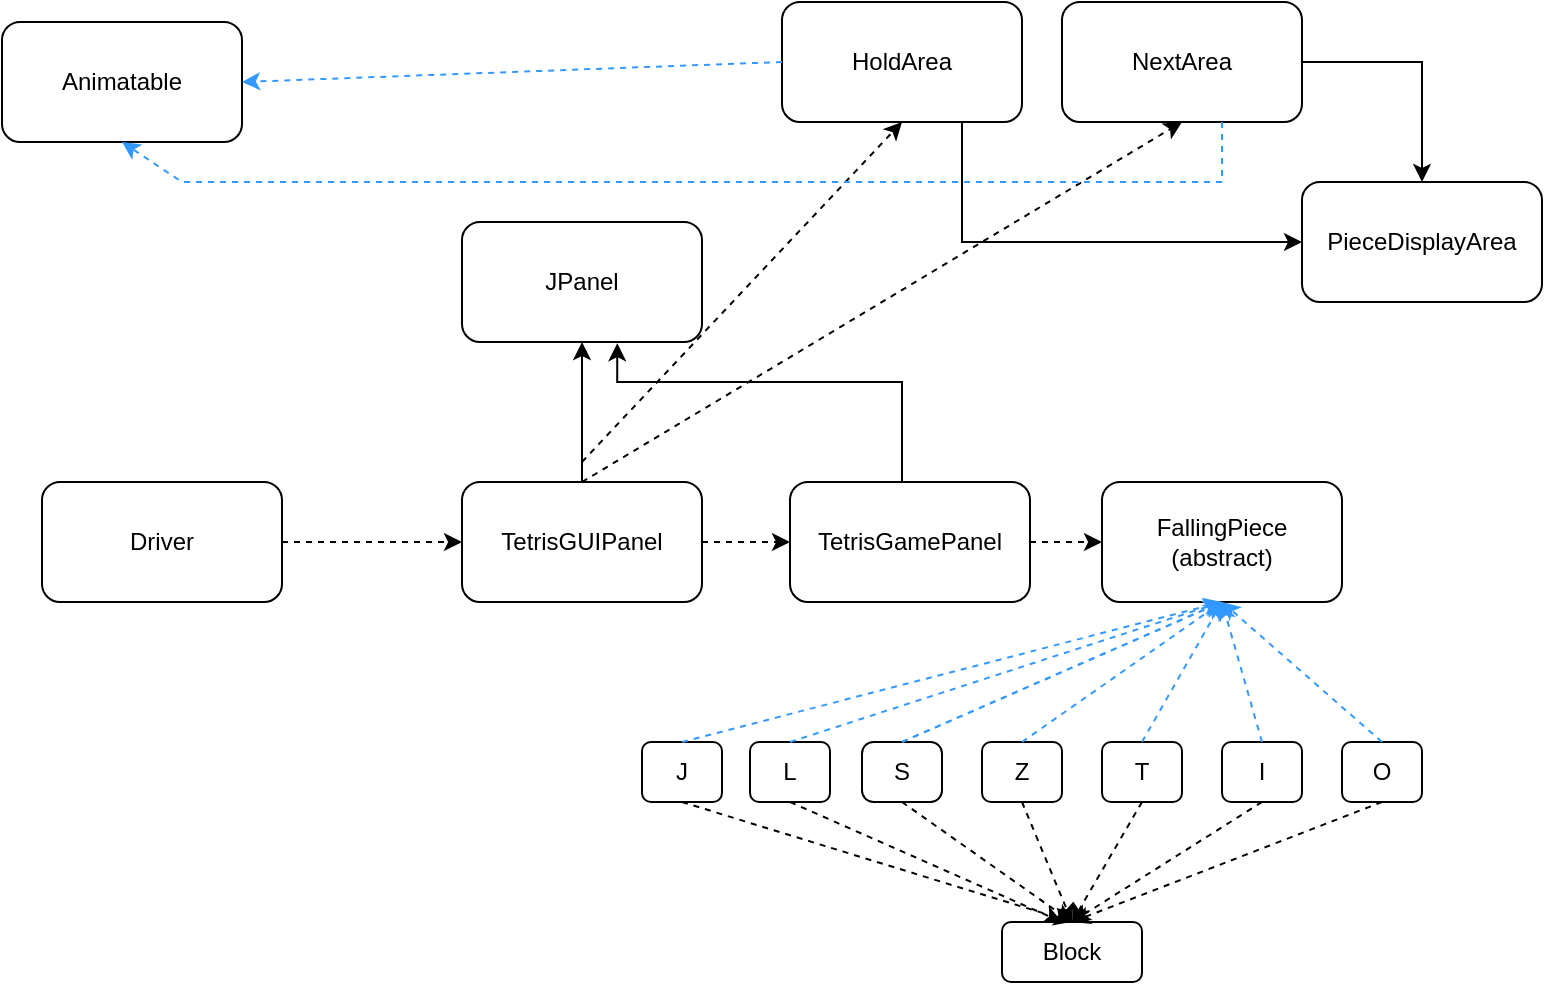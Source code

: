 <mxfile version="24.3.1" type="google">
  <diagram name="Page-1" id="_T3SID-s4rWh3jMMUVS9">
    <mxGraphModel grid="1" page="1" gridSize="10" guides="1" tooltips="1" connect="1" arrows="1" fold="1" pageScale="1" pageWidth="827" pageHeight="1169" math="0" shadow="0">
      <root>
        <mxCell id="0" />
        <mxCell id="1" parent="0" />
        <mxCell id="8SwFYal9LpjMr-spIonT-2" value="Driver" style="rounded=1;whiteSpace=wrap;html=1;" vertex="1" parent="1">
          <mxGeometry x="40" y="250" width="120" height="60" as="geometry" />
        </mxCell>
        <mxCell id="8SwFYal9LpjMr-spIonT-11" style="edgeStyle=orthogonalEdgeStyle;rounded=0;orthogonalLoop=1;jettySize=auto;html=1;exitX=0.5;exitY=0;exitDx=0;exitDy=0;entryX=0.5;entryY=1;entryDx=0;entryDy=0;" edge="1" parent="1" source="8SwFYal9LpjMr-spIonT-3" target="8SwFYal9LpjMr-spIonT-6">
          <mxGeometry relative="1" as="geometry" />
        </mxCell>
        <mxCell id="8SwFYal9LpjMr-spIonT-3" value="TetrisGUIPanel" style="rounded=1;whiteSpace=wrap;html=1;" vertex="1" parent="1">
          <mxGeometry x="250" y="250" width="120" height="60" as="geometry" />
        </mxCell>
        <mxCell id="8SwFYal9LpjMr-spIonT-13" style="edgeStyle=orthogonalEdgeStyle;rounded=0;orthogonalLoop=1;jettySize=auto;html=1;entryX=0.647;entryY=1.01;entryDx=0;entryDy=0;entryPerimeter=0;" edge="1" parent="1" source="8SwFYal9LpjMr-spIonT-5" target="8SwFYal9LpjMr-spIonT-6">
          <mxGeometry relative="1" as="geometry">
            <mxPoint x="474" y="190" as="targetPoint" />
            <Array as="points">
              <mxPoint x="470" y="200" />
              <mxPoint x="328" y="200" />
            </Array>
          </mxGeometry>
        </mxCell>
        <mxCell id="8SwFYal9LpjMr-spIonT-5" value="TetrisGamePanel" style="rounded=1;whiteSpace=wrap;html=1;" vertex="1" parent="1">
          <mxGeometry x="414" y="250" width="120" height="60" as="geometry" />
        </mxCell>
        <mxCell id="8SwFYal9LpjMr-spIonT-6" value="JPanel" style="rounded=1;whiteSpace=wrap;html=1;" vertex="1" parent="1">
          <mxGeometry x="250" y="120" width="120" height="60" as="geometry" />
        </mxCell>
        <mxCell id="8SwFYal9LpjMr-spIonT-14" value="" style="html=1;labelBackgroundColor=#ffffff;startArrow=none;startFill=0;startSize=6;endArrow=classic;endFill=1;endSize=6;jettySize=auto;orthogonalLoop=1;strokeWidth=1;dashed=1;fontSize=14;rounded=0;entryX=0;entryY=0.5;entryDx=0;entryDy=0;exitX=1;exitY=0.5;exitDx=0;exitDy=0;" edge="1" parent="1" source="8SwFYal9LpjMr-spIonT-2" target="8SwFYal9LpjMr-spIonT-3">
          <mxGeometry width="60" height="60" relative="1" as="geometry">
            <mxPoint x="150" y="400" as="sourcePoint" />
            <mxPoint x="210" y="340" as="targetPoint" />
          </mxGeometry>
        </mxCell>
        <mxCell id="8SwFYal9LpjMr-spIonT-15" value="" style="html=1;labelBackgroundColor=#ffffff;startArrow=none;startFill=0;startSize=6;endArrow=classic;endFill=1;endSize=6;jettySize=auto;orthogonalLoop=1;strokeWidth=1;dashed=1;fontSize=14;rounded=0;entryX=0;entryY=0.5;entryDx=0;entryDy=0;exitX=1;exitY=0.5;exitDx=0;exitDy=0;" edge="1" parent="1" source="8SwFYal9LpjMr-spIonT-3" target="8SwFYal9LpjMr-spIonT-5">
          <mxGeometry width="60" height="60" relative="1" as="geometry">
            <mxPoint x="170" y="290" as="sourcePoint" />
            <mxPoint x="260" y="290" as="targetPoint" />
          </mxGeometry>
        </mxCell>
        <mxCell id="8SwFYal9LpjMr-spIonT-46" style="edgeStyle=orthogonalEdgeStyle;rounded=0;orthogonalLoop=1;jettySize=auto;html=1;exitX=0.75;exitY=1;exitDx=0;exitDy=0;entryX=0;entryY=0.5;entryDx=0;entryDy=0;" edge="1" parent="1" source="8SwFYal9LpjMr-spIonT-16" target="8SwFYal9LpjMr-spIonT-41">
          <mxGeometry relative="1" as="geometry">
            <mxPoint x="500" y="160" as="targetPoint" />
            <Array as="points">
              <mxPoint x="500" y="130" />
            </Array>
          </mxGeometry>
        </mxCell>
        <mxCell id="8SwFYal9LpjMr-spIonT-16" value="HoldArea" style="rounded=1;whiteSpace=wrap;html=1;" vertex="1" parent="1">
          <mxGeometry x="410" y="10" width="120" height="60" as="geometry" />
        </mxCell>
        <mxCell id="8SwFYal9LpjMr-spIonT-44" style="edgeStyle=orthogonalEdgeStyle;rounded=0;orthogonalLoop=1;jettySize=auto;html=1;exitX=1;exitY=0.5;exitDx=0;exitDy=0;entryX=0.5;entryY=0;entryDx=0;entryDy=0;" edge="1" parent="1" source="8SwFYal9LpjMr-spIonT-17" target="8SwFYal9LpjMr-spIonT-41">
          <mxGeometry relative="1" as="geometry" />
        </mxCell>
        <mxCell id="8SwFYal9LpjMr-spIonT-17" value="NextArea" style="rounded=1;whiteSpace=wrap;html=1;" vertex="1" parent="1">
          <mxGeometry x="550" y="10" width="120" height="60" as="geometry" />
        </mxCell>
        <mxCell id="8SwFYal9LpjMr-spIonT-18" value="" style="html=1;labelBackgroundColor=#ffffff;startArrow=none;startFill=0;startSize=6;endArrow=classic;endFill=1;endSize=6;jettySize=auto;orthogonalLoop=1;strokeWidth=1;dashed=1;fontSize=14;rounded=0;entryX=0.5;entryY=1;entryDx=0;entryDy=0;" edge="1" parent="1" target="8SwFYal9LpjMr-spIonT-16">
          <mxGeometry width="60" height="60" relative="1" as="geometry">
            <mxPoint x="310" y="240" as="sourcePoint" />
            <mxPoint x="440" y="180" as="targetPoint" />
          </mxGeometry>
        </mxCell>
        <mxCell id="8SwFYal9LpjMr-spIonT-19" value="" style="html=1;labelBackgroundColor=#ffffff;startArrow=none;startFill=0;startSize=6;endArrow=classic;endFill=1;endSize=6;jettySize=auto;orthogonalLoop=1;strokeWidth=1;dashed=1;fontSize=14;rounded=0;exitX=0.5;exitY=0;exitDx=0;exitDy=0;entryX=0.5;entryY=1;entryDx=0;entryDy=0;" edge="1" parent="1" source="8SwFYal9LpjMr-spIonT-3" target="8SwFYal9LpjMr-spIonT-17">
          <mxGeometry width="60" height="60" relative="1" as="geometry">
            <mxPoint x="380" y="240" as="sourcePoint" />
            <mxPoint x="440" y="180" as="targetPoint" />
          </mxGeometry>
        </mxCell>
        <mxCell id="8SwFYal9LpjMr-spIonT-20" value="Animatable" style="rounded=1;whiteSpace=wrap;html=1;" vertex="1" parent="1">
          <mxGeometry x="20" y="20" width="120" height="60" as="geometry" />
        </mxCell>
        <mxCell id="8SwFYal9LpjMr-spIonT-21" value="" style="html=1;labelBackgroundColor=#ffffff;startArrow=none;startFill=0;startSize=6;endArrow=classic;endFill=1;endSize=6;jettySize=auto;orthogonalLoop=1;strokeWidth=1;dashed=1;fontSize=14;rounded=0;entryX=1;entryY=0.5;entryDx=0;entryDy=0;exitX=0;exitY=0.5;exitDx=0;exitDy=0;strokeColor=#3399FF;" edge="1" parent="1" source="8SwFYal9LpjMr-spIonT-16" target="8SwFYal9LpjMr-spIonT-20">
          <mxGeometry width="60" height="60" relative="1" as="geometry">
            <mxPoint x="150" y="140" as="sourcePoint" />
            <mxPoint x="210" y="80" as="targetPoint" />
          </mxGeometry>
        </mxCell>
        <mxCell id="8SwFYal9LpjMr-spIonT-22" value="" style="html=1;labelBackgroundColor=#ffffff;startArrow=none;startFill=0;startSize=6;endArrow=classic;endFill=1;endSize=6;jettySize=auto;orthogonalLoop=1;strokeWidth=1;dashed=1;fontSize=14;rounded=0;exitX=0.75;exitY=1;exitDx=0;exitDy=0;entryX=0.5;entryY=1;entryDx=0;entryDy=0;fillColor=#66B2FF;strokeColor=#3399FF;" edge="1" parent="1" target="8SwFYal9LpjMr-spIonT-20">
          <mxGeometry width="60" height="60" relative="1" as="geometry">
            <mxPoint x="630" y="70" as="sourcePoint" />
            <mxPoint x="80" y="100" as="targetPoint" />
            <Array as="points">
              <mxPoint x="630" y="100" />
              <mxPoint x="110" y="100" />
            </Array>
          </mxGeometry>
        </mxCell>
        <mxCell id="8SwFYal9LpjMr-spIonT-24" value="FallingPiece&lt;div&gt;(abstract)&lt;/div&gt;" style="rounded=1;whiteSpace=wrap;html=1;" vertex="1" parent="1">
          <mxGeometry x="570" y="250" width="120" height="60" as="geometry" />
        </mxCell>
        <mxCell id="8SwFYal9LpjMr-spIonT-25" value="" style="html=1;labelBackgroundColor=#ffffff;startArrow=none;startFill=0;startSize=6;endArrow=classic;endFill=1;endSize=6;jettySize=auto;orthogonalLoop=1;strokeWidth=1;dashed=1;fontSize=14;rounded=0;entryX=0;entryY=0.5;entryDx=0;entryDy=0;exitX=1;exitY=0.5;exitDx=0;exitDy=0;" edge="1" parent="1" source="8SwFYal9LpjMr-spIonT-5" target="8SwFYal9LpjMr-spIonT-24">
          <mxGeometry width="60" height="60" relative="1" as="geometry">
            <mxPoint x="430" y="430" as="sourcePoint" />
            <mxPoint x="490" y="370" as="targetPoint" />
          </mxGeometry>
        </mxCell>
        <mxCell id="8SwFYal9LpjMr-spIonT-26" value="J" style="rounded=1;whiteSpace=wrap;html=1;" vertex="1" parent="1">
          <mxGeometry x="340" y="380" width="40" height="30" as="geometry" />
        </mxCell>
        <mxCell id="8SwFYal9LpjMr-spIonT-27" value="L" style="rounded=1;whiteSpace=wrap;html=1;" vertex="1" parent="1">
          <mxGeometry x="394" y="380" width="40" height="30" as="geometry" />
        </mxCell>
        <mxCell id="8SwFYal9LpjMr-spIonT-28" value="S" style="rounded=1;whiteSpace=wrap;html=1;arcSize=19;" vertex="1" parent="1">
          <mxGeometry x="450" y="380" width="40" height="30" as="geometry" />
        </mxCell>
        <mxCell id="8SwFYal9LpjMr-spIonT-29" value="Z" style="rounded=1;whiteSpace=wrap;html=1;" vertex="1" parent="1">
          <mxGeometry x="510" y="380" width="40" height="30" as="geometry" />
        </mxCell>
        <mxCell id="8SwFYal9LpjMr-spIonT-30" value="T" style="rounded=1;whiteSpace=wrap;html=1;" vertex="1" parent="1">
          <mxGeometry x="570" y="380" width="40" height="30" as="geometry" />
        </mxCell>
        <mxCell id="8SwFYal9LpjMr-spIonT-31" value="I" style="rounded=1;whiteSpace=wrap;html=1;" vertex="1" parent="1">
          <mxGeometry x="630" y="380" width="40" height="30" as="geometry" />
        </mxCell>
        <mxCell id="8SwFYal9LpjMr-spIonT-32" value="O" style="rounded=1;whiteSpace=wrap;html=1;" vertex="1" parent="1">
          <mxGeometry x="690" y="380" width="40" height="30" as="geometry" />
        </mxCell>
        <mxCell id="8SwFYal9LpjMr-spIonT-33" value="" style="html=1;labelBackgroundColor=#ffffff;startArrow=none;startFill=0;startSize=6;endArrow=classic;endFill=1;endSize=6;jettySize=auto;orthogonalLoop=1;strokeWidth=1;dashed=1;fontSize=14;rounded=0;entryX=0.5;entryY=1;entryDx=0;entryDy=0;exitX=0.5;exitY=0;exitDx=0;exitDy=0;strokeColor=#3399FF;" edge="1" parent="1" source="8SwFYal9LpjMr-spIonT-26" target="8SwFYal9LpjMr-spIonT-24">
          <mxGeometry width="60" height="60" relative="1" as="geometry">
            <mxPoint x="420" y="50" as="sourcePoint" />
            <mxPoint x="150" y="60" as="targetPoint" />
          </mxGeometry>
        </mxCell>
        <mxCell id="8SwFYal9LpjMr-spIonT-34" value="" style="html=1;labelBackgroundColor=#ffffff;startArrow=none;startFill=0;startSize=6;endArrow=classic;endFill=1;endSize=6;jettySize=auto;orthogonalLoop=1;strokeWidth=1;dashed=1;fontSize=14;rounded=0;entryX=0.5;entryY=1;entryDx=0;entryDy=0;exitX=0.5;exitY=0;exitDx=0;exitDy=0;strokeColor=#3399FF;" edge="1" parent="1" source="8SwFYal9LpjMr-spIonT-27" target="8SwFYal9LpjMr-spIonT-24">
          <mxGeometry width="60" height="60" relative="1" as="geometry">
            <mxPoint x="370" y="390" as="sourcePoint" />
            <mxPoint x="640" y="320" as="targetPoint" />
          </mxGeometry>
        </mxCell>
        <mxCell id="8SwFYal9LpjMr-spIonT-35" value="" style="html=1;labelBackgroundColor=#ffffff;startArrow=none;startFill=0;startSize=6;endArrow=classic;endFill=1;endSize=6;jettySize=auto;orthogonalLoop=1;strokeWidth=1;dashed=1;fontSize=14;rounded=0;entryX=0.5;entryY=1;entryDx=0;entryDy=0;exitX=0.5;exitY=0;exitDx=0;exitDy=0;strokeColor=#3399FF;" edge="1" parent="1" source="8SwFYal9LpjMr-spIonT-28" target="8SwFYal9LpjMr-spIonT-24">
          <mxGeometry width="60" height="60" relative="1" as="geometry">
            <mxPoint x="424" y="390" as="sourcePoint" />
            <mxPoint x="640" y="320" as="targetPoint" />
          </mxGeometry>
        </mxCell>
        <mxCell id="8SwFYal9LpjMr-spIonT-36" value="" style="html=1;labelBackgroundColor=#ffffff;startArrow=none;startFill=0;startSize=6;endArrow=classic;endFill=1;endSize=6;jettySize=auto;orthogonalLoop=1;strokeWidth=1;dashed=1;fontSize=14;rounded=0;entryX=0.5;entryY=1;entryDx=0;entryDy=0;exitX=0.5;exitY=0;exitDx=0;exitDy=0;strokeColor=#3399FF;" edge="1" parent="1" source="8SwFYal9LpjMr-spIonT-28" target="8SwFYal9LpjMr-spIonT-24">
          <mxGeometry width="60" height="60" relative="1" as="geometry">
            <mxPoint x="434" y="400" as="sourcePoint" />
            <mxPoint x="650" y="330" as="targetPoint" />
          </mxGeometry>
        </mxCell>
        <mxCell id="8SwFYal9LpjMr-spIonT-37" value="" style="html=1;labelBackgroundColor=#ffffff;startArrow=none;startFill=0;startSize=6;endArrow=classic;endFill=1;endSize=6;jettySize=auto;orthogonalLoop=1;strokeWidth=1;dashed=1;fontSize=14;rounded=0;entryX=0.5;entryY=1;entryDx=0;entryDy=0;exitX=0.5;exitY=0;exitDx=0;exitDy=0;strokeColor=#3399FF;" edge="1" parent="1" source="8SwFYal9LpjMr-spIonT-29" target="8SwFYal9LpjMr-spIonT-24">
          <mxGeometry width="60" height="60" relative="1" as="geometry">
            <mxPoint x="444" y="410" as="sourcePoint" />
            <mxPoint x="660" y="340" as="targetPoint" />
          </mxGeometry>
        </mxCell>
        <mxCell id="8SwFYal9LpjMr-spIonT-38" value="" style="html=1;labelBackgroundColor=#ffffff;startArrow=none;startFill=0;startSize=6;endArrow=classic;endFill=1;endSize=6;jettySize=auto;orthogonalLoop=1;strokeWidth=1;dashed=1;fontSize=14;rounded=0;entryX=0.5;entryY=1;entryDx=0;entryDy=0;exitX=0.5;exitY=0;exitDx=0;exitDy=0;strokeColor=#3399FF;" edge="1" parent="1" source="8SwFYal9LpjMr-spIonT-30" target="8SwFYal9LpjMr-spIonT-24">
          <mxGeometry width="60" height="60" relative="1" as="geometry">
            <mxPoint x="454" y="420" as="sourcePoint" />
            <mxPoint x="670" y="350" as="targetPoint" />
          </mxGeometry>
        </mxCell>
        <mxCell id="8SwFYal9LpjMr-spIonT-39" value="" style="html=1;labelBackgroundColor=#ffffff;startArrow=none;startFill=0;startSize=6;endArrow=classic;endFill=1;endSize=6;jettySize=auto;orthogonalLoop=1;strokeWidth=1;dashed=1;fontSize=14;rounded=0;exitX=0.5;exitY=0;exitDx=0;exitDy=0;strokeColor=#3399FF;entryX=0.5;entryY=1;entryDx=0;entryDy=0;" edge="1" parent="1" source="8SwFYal9LpjMr-spIonT-31" target="8SwFYal9LpjMr-spIonT-24">
          <mxGeometry width="60" height="60" relative="1" as="geometry">
            <mxPoint x="600" y="390" as="sourcePoint" />
            <mxPoint x="620" y="310" as="targetPoint" />
          </mxGeometry>
        </mxCell>
        <mxCell id="8SwFYal9LpjMr-spIonT-40" value="" style="html=1;labelBackgroundColor=#ffffff;startArrow=none;startFill=0;startSize=6;endArrow=classic;endFill=1;endSize=6;jettySize=auto;orthogonalLoop=1;strokeWidth=1;dashed=1;fontSize=14;rounded=0;exitX=0.5;exitY=0;exitDx=0;exitDy=0;strokeColor=#3399FF;entryX=0.5;entryY=1;entryDx=0;entryDy=0;" edge="1" parent="1" source="8SwFYal9LpjMr-spIonT-32" target="8SwFYal9LpjMr-spIonT-24">
          <mxGeometry width="60" height="60" relative="1" as="geometry">
            <mxPoint x="720" y="350" as="sourcePoint" />
            <mxPoint x="700" y="280" as="targetPoint" />
          </mxGeometry>
        </mxCell>
        <mxCell id="8SwFYal9LpjMr-spIonT-41" value="PieceDisplayArea" style="rounded=1;whiteSpace=wrap;html=1;" vertex="1" parent="1">
          <mxGeometry x="670" y="100" width="120" height="60" as="geometry" />
        </mxCell>
        <mxCell id="8SwFYal9LpjMr-spIonT-47" value="Block" style="rounded=1;whiteSpace=wrap;html=1;" vertex="1" parent="1">
          <mxGeometry x="520" y="470" width="70" height="30" as="geometry" />
        </mxCell>
        <mxCell id="8SwFYal9LpjMr-spIonT-48" value="" style="html=1;labelBackgroundColor=#ffffff;startArrow=none;startFill=0;startSize=6;endArrow=classic;endFill=1;endSize=6;jettySize=auto;orthogonalLoop=1;strokeWidth=1;dashed=1;fontSize=14;rounded=0;entryX=0.5;entryY=0;entryDx=0;entryDy=0;exitX=0.5;exitY=1;exitDx=0;exitDy=0;" edge="1" parent="1" source="8SwFYal9LpjMr-spIonT-26" target="8SwFYal9LpjMr-spIonT-47">
          <mxGeometry width="60" height="60" relative="1" as="geometry">
            <mxPoint x="310" y="500" as="sourcePoint" />
            <mxPoint x="370" y="440" as="targetPoint" />
          </mxGeometry>
        </mxCell>
        <mxCell id="8SwFYal9LpjMr-spIonT-49" value="" style="html=1;labelBackgroundColor=#ffffff;startArrow=none;startFill=0;startSize=6;endArrow=classic;endFill=1;endSize=6;jettySize=auto;orthogonalLoop=1;strokeWidth=1;dashed=1;fontSize=14;rounded=0;exitX=0.5;exitY=1;exitDx=0;exitDy=0;" edge="1" parent="1" source="8SwFYal9LpjMr-spIonT-27">
          <mxGeometry width="60" height="60" relative="1" as="geometry">
            <mxPoint x="370" y="420" as="sourcePoint" />
            <mxPoint x="550" y="470" as="targetPoint" />
          </mxGeometry>
        </mxCell>
        <mxCell id="8SwFYal9LpjMr-spIonT-50" value="" style="html=1;labelBackgroundColor=#ffffff;startArrow=none;startFill=0;startSize=6;endArrow=classic;endFill=1;endSize=6;jettySize=auto;orthogonalLoop=1;strokeWidth=1;dashed=1;fontSize=14;rounded=0;exitX=0.5;exitY=1;exitDx=0;exitDy=0;entryX=0.5;entryY=0;entryDx=0;entryDy=0;" edge="1" parent="1" source="8SwFYal9LpjMr-spIonT-28" target="8SwFYal9LpjMr-spIonT-47">
          <mxGeometry width="60" height="60" relative="1" as="geometry">
            <mxPoint x="424" y="420" as="sourcePoint" />
            <mxPoint x="560" y="480" as="targetPoint" />
          </mxGeometry>
        </mxCell>
        <mxCell id="8SwFYal9LpjMr-spIonT-51" value="" style="html=1;labelBackgroundColor=#ffffff;startArrow=none;startFill=0;startSize=6;endArrow=classic;endFill=1;endSize=6;jettySize=auto;orthogonalLoop=1;strokeWidth=1;dashed=1;fontSize=14;rounded=0;exitX=0.5;exitY=1;exitDx=0;exitDy=0;entryX=0.5;entryY=0;entryDx=0;entryDy=0;" edge="1" parent="1" source="8SwFYal9LpjMr-spIonT-29" target="8SwFYal9LpjMr-spIonT-47">
          <mxGeometry width="60" height="60" relative="1" as="geometry">
            <mxPoint x="480" y="420" as="sourcePoint" />
            <mxPoint x="565" y="480" as="targetPoint" />
          </mxGeometry>
        </mxCell>
        <mxCell id="8SwFYal9LpjMr-spIonT-52" value="" style="html=1;labelBackgroundColor=#ffffff;startArrow=none;startFill=0;startSize=6;endArrow=classic;endFill=1;endSize=6;jettySize=auto;orthogonalLoop=1;strokeWidth=1;dashed=1;fontSize=14;rounded=0;exitX=0.5;exitY=1;exitDx=0;exitDy=0;entryX=0.5;entryY=0;entryDx=0;entryDy=0;" edge="1" parent="1" source="8SwFYal9LpjMr-spIonT-30" target="8SwFYal9LpjMr-spIonT-47">
          <mxGeometry width="60" height="60" relative="1" as="geometry">
            <mxPoint x="540" y="420" as="sourcePoint" />
            <mxPoint x="565" y="480" as="targetPoint" />
          </mxGeometry>
        </mxCell>
        <mxCell id="8SwFYal9LpjMr-spIonT-53" value="" style="html=1;labelBackgroundColor=#ffffff;startArrow=none;startFill=0;startSize=6;endArrow=classic;endFill=1;endSize=6;jettySize=auto;orthogonalLoop=1;strokeWidth=1;dashed=1;fontSize=14;rounded=0;exitX=0.5;exitY=1;exitDx=0;exitDy=0;entryX=0.5;entryY=0;entryDx=0;entryDy=0;" edge="1" parent="1" source="8SwFYal9LpjMr-spIonT-31" target="8SwFYal9LpjMr-spIonT-47">
          <mxGeometry width="60" height="60" relative="1" as="geometry">
            <mxPoint x="600" y="420" as="sourcePoint" />
            <mxPoint x="565" y="480" as="targetPoint" />
          </mxGeometry>
        </mxCell>
        <mxCell id="8SwFYal9LpjMr-spIonT-54" value="" style="html=1;labelBackgroundColor=#ffffff;startArrow=none;startFill=0;startSize=6;endArrow=classic;endFill=1;endSize=6;jettySize=auto;orthogonalLoop=1;strokeWidth=1;dashed=1;fontSize=14;rounded=0;exitX=0.5;exitY=1;exitDx=0;exitDy=0;entryX=0.5;entryY=0;entryDx=0;entryDy=0;" edge="1" parent="1" source="8SwFYal9LpjMr-spIonT-32" target="8SwFYal9LpjMr-spIonT-47">
          <mxGeometry width="60" height="60" relative="1" as="geometry">
            <mxPoint x="660" y="420" as="sourcePoint" />
            <mxPoint x="565" y="480" as="targetPoint" />
          </mxGeometry>
        </mxCell>
      </root>
    </mxGraphModel>
  </diagram>
</mxfile>
